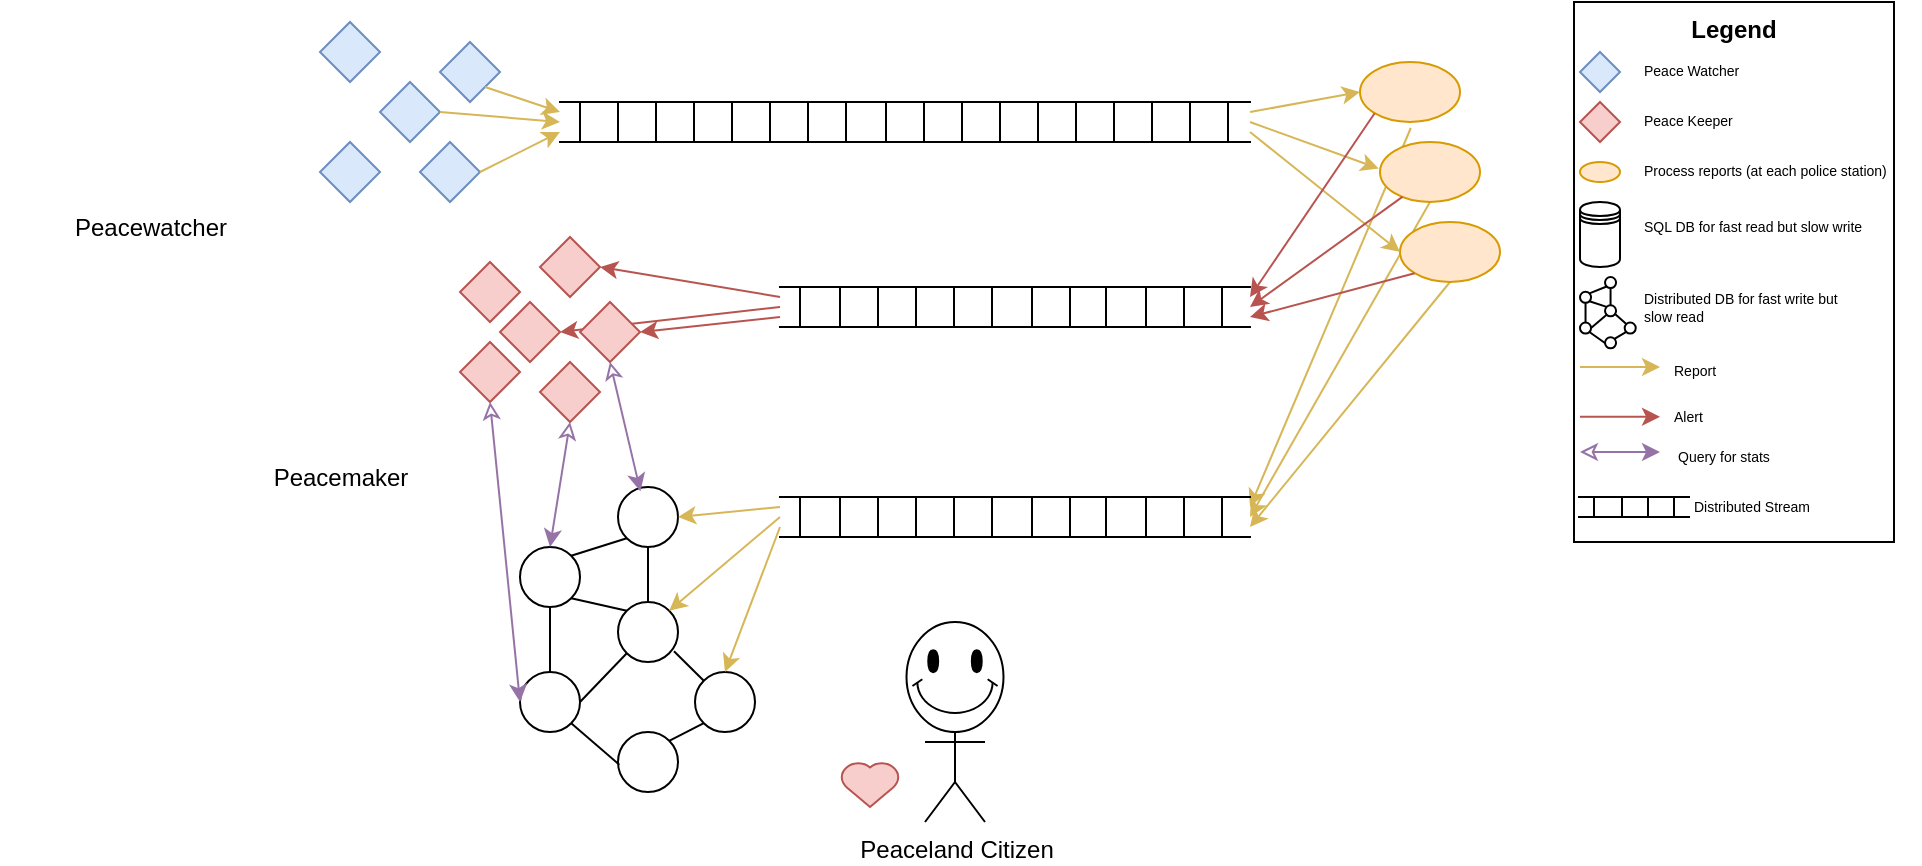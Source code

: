 <mxfile version="17.4.2" type="device"><diagram id="t1UWUGJkMr9muAw0DN0s" name="Page-1"><mxGraphModel dx="1992" dy="568" grid="1" gridSize="10" guides="1" tooltips="1" connect="1" arrows="0" fold="1" page="1" pageScale="1" pageWidth="827" pageHeight="1169" math="0" shadow="0"><root><mxCell id="0"/><mxCell id="1" parent="0"/><mxCell id="mebuW9nSDD9nNq2kuB3m-216" value="" style="endArrow=classic;html=1;rounded=0;exitX=0.5;exitY=1;exitDx=0;exitDy=0;entryX=1;entryY=0.5;entryDx=0;entryDy=0;fillColor=#f8cecc;strokeColor=#b85450;" parent="1" source="mebuW9nSDD9nNq2kuB3m-85" target="mebuW9nSDD9nNq2kuB3m-127" edge="1"><mxGeometry width="50" height="50" relative="1" as="geometry"><mxPoint x="280" y="157.5" as="sourcePoint"/><mxPoint x="230" y="159.5" as="targetPoint"/></mxGeometry></mxCell><mxCell id="mebuW9nSDD9nNq2kuB3m-210" value="" style="endArrow=classic;html=1;rounded=0;exitX=0.5;exitY=1;exitDx=0;exitDy=0;entryX=0.75;entryY=0;entryDx=0;entryDy=0;fillColor=#fff2cc;strokeColor=#d6b656;" parent="1" source="mebuW9nSDD9nNq2kuB3m-81" target="mebuW9nSDD9nNq2kuB3m-150" edge="1"><mxGeometry width="50" height="50" relative="1" as="geometry"><mxPoint x="605" y="110" as="sourcePoint"/><mxPoint x="515" y="267.5" as="targetPoint"/></mxGeometry></mxCell><mxCell id="mebuW9nSDD9nNq2kuB3m-209" value="" style="endArrow=classic;html=1;rounded=0;exitX=0.5;exitY=1;exitDx=0;exitDy=0;entryX=0.5;entryY=0;entryDx=0;entryDy=0;fillColor=#fff2cc;strokeColor=#d6b656;" parent="1" source="mebuW9nSDD9nNq2kuB3m-83" target="mebuW9nSDD9nNq2kuB3m-150" edge="1"><mxGeometry width="50" height="50" relative="1" as="geometry"><mxPoint x="595.4" y="73" as="sourcePoint"/><mxPoint x="515" y="262.5" as="targetPoint"/></mxGeometry></mxCell><mxCell id="mebuW9nSDD9nNq2kuB3m-207" value="" style="endArrow=classic;html=1;rounded=0;exitX=0.508;exitY=1.1;exitDx=0;exitDy=0;entryX=0.25;entryY=0;entryDx=0;entryDy=0;fillColor=#fff2cc;strokeColor=#d6b656;exitPerimeter=0;" parent="1" source="mebuW9nSDD9nNq2kuB3m-84" target="mebuW9nSDD9nNq2kuB3m-150" edge="1"><mxGeometry width="50" height="50" relative="1" as="geometry"><mxPoint x="515" y="75" as="sourcePoint"/><mxPoint x="590" y="135" as="targetPoint"/></mxGeometry></mxCell><mxCell id="mebuW9nSDD9nNq2kuB3m-2" value="Legend" style="rounded=0;whiteSpace=wrap;html=1;verticalAlign=top;fontStyle=1" parent="1" vertex="1"><mxGeometry x="667" width="160" height="270" as="geometry"/></mxCell><mxCell id="mebuW9nSDD9nNq2kuB3m-4" value="" style="rhombus;whiteSpace=wrap;html=1;fillColor=#dae8fc;strokeColor=#6c8ebf;" parent="1" vertex="1"><mxGeometry x="40" y="10" width="30" height="30" as="geometry"/></mxCell><mxCell id="mebuW9nSDD9nNq2kuB3m-5" value="" style="rhombus;whiteSpace=wrap;html=1;fillColor=#dae8fc;strokeColor=#6c8ebf;" parent="1" vertex="1"><mxGeometry x="100" y="20" width="30" height="30" as="geometry"/></mxCell><mxCell id="mebuW9nSDD9nNq2kuB3m-6" value="" style="rhombus;whiteSpace=wrap;html=1;fillColor=#dae8fc;strokeColor=#6c8ebf;" parent="1" vertex="1"><mxGeometry x="70" y="40" width="30" height="30" as="geometry"/></mxCell><mxCell id="mebuW9nSDD9nNq2kuB3m-7" value="" style="rhombus;whiteSpace=wrap;html=1;fillColor=#dae8fc;strokeColor=#6c8ebf;" parent="1" vertex="1"><mxGeometry x="40" y="70" width="30" height="30" as="geometry"/></mxCell><mxCell id="mebuW9nSDD9nNq2kuB3m-8" value="" style="rhombus;whiteSpace=wrap;html=1;fillColor=#dae8fc;strokeColor=#6c8ebf;" parent="1" vertex="1"><mxGeometry x="90" y="70" width="30" height="30" as="geometry"/></mxCell><mxCell id="mebuW9nSDD9nNq2kuB3m-10" value="" style="shape=partialRectangle;whiteSpace=wrap;html=1;top=0;bottom=0;fillColor=none;rotation=90;" parent="1" vertex="1"><mxGeometry x="322.5" y="-112.5" width="20" height="345" as="geometry"/></mxCell><mxCell id="mebuW9nSDD9nNq2kuB3m-50" value="" style="shape=table;html=1;whiteSpace=wrap;startSize=0;container=1;collapsible=0;childLayout=tableLayout;" parent="1" vertex="1"><mxGeometry x="170" y="50" width="324" height="20" as="geometry"/></mxCell><mxCell id="mebuW9nSDD9nNq2kuB3m-51" value="" style="shape=tableRow;horizontal=0;startSize=0;swimlaneHead=0;swimlaneBody=0;top=0;left=0;bottom=0;right=0;collapsible=0;dropTarget=0;fillColor=none;points=[[0,0.5],[1,0.5]];portConstraint=eastwest;" parent="mebuW9nSDD9nNq2kuB3m-50" vertex="1"><mxGeometry width="324" height="20" as="geometry"/></mxCell><mxCell id="mebuW9nSDD9nNq2kuB3m-78" style="shape=partialRectangle;html=1;whiteSpace=wrap;connectable=0;fillColor=none;top=0;left=0;bottom=0;right=0;overflow=hidden;" parent="mebuW9nSDD9nNq2kuB3m-51" vertex="1"><mxGeometry width="19" height="20" as="geometry"><mxRectangle width="19" height="20" as="alternateBounds"/></mxGeometry></mxCell><mxCell id="mebuW9nSDD9nNq2kuB3m-77" style="shape=partialRectangle;html=1;whiteSpace=wrap;connectable=0;fillColor=none;top=0;left=0;bottom=0;right=0;overflow=hidden;" parent="mebuW9nSDD9nNq2kuB3m-51" vertex="1"><mxGeometry x="19" width="19" height="20" as="geometry"><mxRectangle width="19" height="20" as="alternateBounds"/></mxGeometry></mxCell><mxCell id="mebuW9nSDD9nNq2kuB3m-76" style="shape=partialRectangle;html=1;whiteSpace=wrap;connectable=0;fillColor=none;top=0;left=0;bottom=0;right=0;overflow=hidden;" parent="mebuW9nSDD9nNq2kuB3m-51" vertex="1"><mxGeometry x="38" width="19" height="20" as="geometry"><mxRectangle width="19" height="20" as="alternateBounds"/></mxGeometry></mxCell><mxCell id="mebuW9nSDD9nNq2kuB3m-75" style="shape=partialRectangle;html=1;whiteSpace=wrap;connectable=0;fillColor=none;top=0;left=0;bottom=0;right=0;overflow=hidden;" parent="mebuW9nSDD9nNq2kuB3m-51" vertex="1"><mxGeometry x="57" width="19" height="20" as="geometry"><mxRectangle width="19" height="20" as="alternateBounds"/></mxGeometry></mxCell><mxCell id="mebuW9nSDD9nNq2kuB3m-74" style="shape=partialRectangle;html=1;whiteSpace=wrap;connectable=0;fillColor=none;top=0;left=0;bottom=0;right=0;overflow=hidden;" parent="mebuW9nSDD9nNq2kuB3m-51" vertex="1"><mxGeometry x="76" width="19" height="20" as="geometry"><mxRectangle width="19" height="20" as="alternateBounds"/></mxGeometry></mxCell><mxCell id="mebuW9nSDD9nNq2kuB3m-73" style="shape=partialRectangle;html=1;whiteSpace=wrap;connectable=0;fillColor=none;top=0;left=0;bottom=0;right=0;overflow=hidden;" parent="mebuW9nSDD9nNq2kuB3m-51" vertex="1"><mxGeometry x="95" width="19" height="20" as="geometry"><mxRectangle width="19" height="20" as="alternateBounds"/></mxGeometry></mxCell><mxCell id="mebuW9nSDD9nNq2kuB3m-72" style="shape=partialRectangle;html=1;whiteSpace=wrap;connectable=0;fillColor=none;top=0;left=0;bottom=0;right=0;overflow=hidden;" parent="mebuW9nSDD9nNq2kuB3m-51" vertex="1"><mxGeometry x="114" width="19" height="20" as="geometry"><mxRectangle width="19" height="20" as="alternateBounds"/></mxGeometry></mxCell><mxCell id="mebuW9nSDD9nNq2kuB3m-71" style="shape=partialRectangle;html=1;whiteSpace=wrap;connectable=0;fillColor=none;top=0;left=0;bottom=0;right=0;overflow=hidden;" parent="mebuW9nSDD9nNq2kuB3m-51" vertex="1"><mxGeometry x="133" width="20" height="20" as="geometry"><mxRectangle width="20" height="20" as="alternateBounds"/></mxGeometry></mxCell><mxCell id="mebuW9nSDD9nNq2kuB3m-70" style="shape=partialRectangle;html=1;whiteSpace=wrap;connectable=0;fillColor=none;top=0;left=0;bottom=0;right=0;overflow=hidden;" parent="mebuW9nSDD9nNq2kuB3m-51" vertex="1"><mxGeometry x="153" width="19" height="20" as="geometry"><mxRectangle width="19" height="20" as="alternateBounds"/></mxGeometry></mxCell><mxCell id="mebuW9nSDD9nNq2kuB3m-52" value="" style="shape=partialRectangle;html=1;whiteSpace=wrap;connectable=0;fillColor=none;top=0;left=0;bottom=0;right=0;overflow=hidden;" parent="mebuW9nSDD9nNq2kuB3m-51" vertex="1"><mxGeometry x="172" width="19" height="20" as="geometry"><mxRectangle width="19" height="20" as="alternateBounds"/></mxGeometry></mxCell><mxCell id="mebuW9nSDD9nNq2kuB3m-63" style="shape=partialRectangle;html=1;whiteSpace=wrap;connectable=0;fillColor=none;top=0;left=0;bottom=0;right=0;overflow=hidden;" parent="mebuW9nSDD9nNq2kuB3m-51" vertex="1"><mxGeometry x="191" width="19" height="20" as="geometry"><mxRectangle width="19" height="20" as="alternateBounds"/></mxGeometry></mxCell><mxCell id="mebuW9nSDD9nNq2kuB3m-64" style="shape=partialRectangle;html=1;whiteSpace=wrap;connectable=0;fillColor=none;top=0;left=0;bottom=0;right=0;overflow=hidden;" parent="mebuW9nSDD9nNq2kuB3m-51" vertex="1"><mxGeometry x="210" width="19" height="20" as="geometry"><mxRectangle width="19" height="20" as="alternateBounds"/></mxGeometry></mxCell><mxCell id="mebuW9nSDD9nNq2kuB3m-65" style="shape=partialRectangle;html=1;whiteSpace=wrap;connectable=0;fillColor=none;top=0;left=0;bottom=0;right=0;overflow=hidden;" parent="mebuW9nSDD9nNq2kuB3m-51" vertex="1"><mxGeometry x="229" width="19" height="20" as="geometry"><mxRectangle width="19" height="20" as="alternateBounds"/></mxGeometry></mxCell><mxCell id="mebuW9nSDD9nNq2kuB3m-67" style="shape=partialRectangle;html=1;whiteSpace=wrap;connectable=0;fillColor=none;top=0;left=0;bottom=0;right=0;overflow=hidden;" parent="mebuW9nSDD9nNq2kuB3m-51" vertex="1"><mxGeometry x="248" width="19" height="20" as="geometry"><mxRectangle width="19" height="20" as="alternateBounds"/></mxGeometry></mxCell><mxCell id="mebuW9nSDD9nNq2kuB3m-68" style="shape=partialRectangle;html=1;whiteSpace=wrap;connectable=0;fillColor=none;top=0;left=0;bottom=0;right=0;overflow=hidden;" parent="mebuW9nSDD9nNq2kuB3m-51" vertex="1"><mxGeometry x="267" width="19" height="20" as="geometry"><mxRectangle width="19" height="20" as="alternateBounds"/></mxGeometry></mxCell><mxCell id="mebuW9nSDD9nNq2kuB3m-69" style="shape=partialRectangle;html=1;whiteSpace=wrap;connectable=0;fillColor=none;top=0;left=0;bottom=0;right=0;overflow=hidden;" parent="mebuW9nSDD9nNq2kuB3m-51" vertex="1"><mxGeometry x="286" width="19" height="20" as="geometry"><mxRectangle width="19" height="20" as="alternateBounds"/></mxGeometry></mxCell><mxCell id="mebuW9nSDD9nNq2kuB3m-66" style="shape=partialRectangle;html=1;whiteSpace=wrap;connectable=0;fillColor=none;top=0;left=0;bottom=0;right=0;overflow=hidden;" parent="mebuW9nSDD9nNq2kuB3m-51" vertex="1"><mxGeometry x="305" width="19" height="20" as="geometry"><mxRectangle width="19" height="20" as="alternateBounds"/></mxGeometry></mxCell><mxCell id="mebuW9nSDD9nNq2kuB3m-81" value="" style="ellipse;whiteSpace=wrap;html=1;fillColor=#ffe6cc;strokeColor=#d79b00;" parent="1" vertex="1"><mxGeometry x="580" y="110" width="50" height="30" as="geometry"/></mxCell><mxCell id="mebuW9nSDD9nNq2kuB3m-83" value="" style="ellipse;whiteSpace=wrap;html=1;fillColor=#ffe6cc;strokeColor=#d79b00;" parent="1" vertex="1"><mxGeometry x="570" y="70" width="50" height="30" as="geometry"/></mxCell><mxCell id="mebuW9nSDD9nNq2kuB3m-84" value="" style="ellipse;whiteSpace=wrap;html=1;fillColor=#ffe6cc;strokeColor=#d79b00;" parent="1" vertex="1"><mxGeometry x="560" y="30" width="50" height="30" as="geometry"/></mxCell><mxCell id="mebuW9nSDD9nNq2kuB3m-85" value="" style="shape=partialRectangle;whiteSpace=wrap;html=1;top=0;bottom=0;fillColor=none;rotation=90;" parent="1" vertex="1"><mxGeometry x="377.5" y="35" width="20" height="235" as="geometry"/></mxCell><mxCell id="mebuW9nSDD9nNq2kuB3m-86" value="" style="shape=table;html=1;whiteSpace=wrap;startSize=0;container=1;collapsible=0;childLayout=tableLayout;" parent="1" vertex="1"><mxGeometry x="280" y="142.5" width="211" height="20" as="geometry"/></mxCell><mxCell id="mebuW9nSDD9nNq2kuB3m-87" value="" style="shape=tableRow;horizontal=0;startSize=0;swimlaneHead=0;swimlaneBody=0;top=0;left=0;bottom=0;right=0;collapsible=0;dropTarget=0;fillColor=none;points=[[0,0.5],[1,0.5]];portConstraint=eastwest;" parent="mebuW9nSDD9nNq2kuB3m-86" vertex="1"><mxGeometry width="211" height="20" as="geometry"/></mxCell><mxCell id="mebuW9nSDD9nNq2kuB3m-90" style="shape=partialRectangle;html=1;whiteSpace=wrap;connectable=0;fillColor=none;top=0;left=0;bottom=0;right=0;overflow=hidden;" parent="mebuW9nSDD9nNq2kuB3m-87" vertex="1"><mxGeometry width="20" height="20" as="geometry"><mxRectangle width="20" height="20" as="alternateBounds"/></mxGeometry></mxCell><mxCell id="mebuW9nSDD9nNq2kuB3m-91" style="shape=partialRectangle;html=1;whiteSpace=wrap;connectable=0;fillColor=none;top=0;left=0;bottom=0;right=0;overflow=hidden;" parent="mebuW9nSDD9nNq2kuB3m-87" vertex="1"><mxGeometry x="20" width="19" height="20" as="geometry"><mxRectangle width="19" height="20" as="alternateBounds"/></mxGeometry></mxCell><mxCell id="mebuW9nSDD9nNq2kuB3m-92" style="shape=partialRectangle;html=1;whiteSpace=wrap;connectable=0;fillColor=none;top=0;left=0;bottom=0;right=0;overflow=hidden;" parent="mebuW9nSDD9nNq2kuB3m-87" vertex="1"><mxGeometry x="39" width="19" height="20" as="geometry"><mxRectangle width="19" height="20" as="alternateBounds"/></mxGeometry></mxCell><mxCell id="mebuW9nSDD9nNq2kuB3m-93" style="shape=partialRectangle;html=1;whiteSpace=wrap;connectable=0;fillColor=none;top=0;left=0;bottom=0;right=0;overflow=hidden;" parent="mebuW9nSDD9nNq2kuB3m-87" vertex="1"><mxGeometry x="58" width="19" height="20" as="geometry"><mxRectangle width="19" height="20" as="alternateBounds"/></mxGeometry></mxCell><mxCell id="mebuW9nSDD9nNq2kuB3m-94" style="shape=partialRectangle;html=1;whiteSpace=wrap;connectable=0;fillColor=none;top=0;left=0;bottom=0;right=0;overflow=hidden;" parent="mebuW9nSDD9nNq2kuB3m-87" vertex="1"><mxGeometry x="77" width="19" height="20" as="geometry"><mxRectangle width="19" height="20" as="alternateBounds"/></mxGeometry></mxCell><mxCell id="mebuW9nSDD9nNq2kuB3m-95" style="shape=partialRectangle;html=1;whiteSpace=wrap;connectable=0;fillColor=none;top=0;left=0;bottom=0;right=0;overflow=hidden;" parent="mebuW9nSDD9nNq2kuB3m-87" vertex="1"><mxGeometry x="96" width="20" height="20" as="geometry"><mxRectangle width="20" height="20" as="alternateBounds"/></mxGeometry></mxCell><mxCell id="mebuW9nSDD9nNq2kuB3m-96" style="shape=partialRectangle;html=1;whiteSpace=wrap;connectable=0;fillColor=none;top=0;left=0;bottom=0;right=0;overflow=hidden;" parent="mebuW9nSDD9nNq2kuB3m-87" vertex="1"><mxGeometry x="116" width="19" height="20" as="geometry"><mxRectangle width="19" height="20" as="alternateBounds"/></mxGeometry></mxCell><mxCell id="mebuW9nSDD9nNq2kuB3m-97" value="" style="shape=partialRectangle;html=1;whiteSpace=wrap;connectable=0;fillColor=none;top=0;left=0;bottom=0;right=0;overflow=hidden;" parent="mebuW9nSDD9nNq2kuB3m-87" vertex="1"><mxGeometry x="135" width="18" height="20" as="geometry"><mxRectangle width="18" height="20" as="alternateBounds"/></mxGeometry></mxCell><mxCell id="mebuW9nSDD9nNq2kuB3m-98" style="shape=partialRectangle;html=1;whiteSpace=wrap;connectable=0;fillColor=none;top=0;left=0;bottom=0;right=0;overflow=hidden;" parent="mebuW9nSDD9nNq2kuB3m-87" vertex="1"><mxGeometry x="153" width="20" height="20" as="geometry"><mxRectangle width="20" height="20" as="alternateBounds"/></mxGeometry></mxCell><mxCell id="mebuW9nSDD9nNq2kuB3m-99" style="shape=partialRectangle;html=1;whiteSpace=wrap;connectable=0;fillColor=none;top=0;left=0;bottom=0;right=0;overflow=hidden;" parent="mebuW9nSDD9nNq2kuB3m-87" vertex="1"><mxGeometry x="173" width="19" height="20" as="geometry"><mxRectangle width="19" height="20" as="alternateBounds"/></mxGeometry></mxCell><mxCell id="mebuW9nSDD9nNq2kuB3m-100" style="shape=partialRectangle;html=1;whiteSpace=wrap;connectable=0;fillColor=none;top=0;left=0;bottom=0;right=0;overflow=hidden;" parent="mebuW9nSDD9nNq2kuB3m-87" vertex="1"><mxGeometry x="192" width="19" height="20" as="geometry"><mxRectangle width="19" height="20" as="alternateBounds"/></mxGeometry></mxCell><mxCell id="mebuW9nSDD9nNq2kuB3m-125" value="" style="rhombus;whiteSpace=wrap;html=1;fillColor=#f8cecc;strokeColor=#b85450;" parent="1" vertex="1"><mxGeometry x="110" y="130" width="30" height="30" as="geometry"/></mxCell><mxCell id="mebuW9nSDD9nNq2kuB3m-126" value="" style="rhombus;whiteSpace=wrap;html=1;fillColor=#f8cecc;strokeColor=#b85450;" parent="1" vertex="1"><mxGeometry x="150" y="117.5" width="30" height="30" as="geometry"/></mxCell><mxCell id="mebuW9nSDD9nNq2kuB3m-127" value="" style="rhombus;whiteSpace=wrap;html=1;fillColor=#f8cecc;strokeColor=#b85450;" parent="1" vertex="1"><mxGeometry x="130" y="150" width="30" height="30" as="geometry"/></mxCell><mxCell id="mebuW9nSDD9nNq2kuB3m-128" value="" style="rhombus;whiteSpace=wrap;html=1;fillColor=#f8cecc;strokeColor=#b85450;" parent="1" vertex="1"><mxGeometry x="170" y="150" width="30" height="30" as="geometry"/></mxCell><mxCell id="mebuW9nSDD9nNq2kuB3m-129" value="" style="rhombus;whiteSpace=wrap;html=1;fillColor=#f8cecc;strokeColor=#b85450;" parent="1" vertex="1"><mxGeometry x="110" y="170" width="30" height="30" as="geometry"/></mxCell><mxCell id="mebuW9nSDD9nNq2kuB3m-130" value="" style="rhombus;whiteSpace=wrap;html=1;fillColor=#f8cecc;strokeColor=#b85450;" parent="1" vertex="1"><mxGeometry x="150" y="180" width="30" height="30" as="geometry"/></mxCell><mxCell id="mebuW9nSDD9nNq2kuB3m-150" value="" style="shape=partialRectangle;whiteSpace=wrap;html=1;top=0;bottom=0;fillColor=none;rotation=90;" parent="1" vertex="1"><mxGeometry x="377.5" y="140" width="20" height="235" as="geometry"/></mxCell><mxCell id="mebuW9nSDD9nNq2kuB3m-151" value="" style="shape=table;html=1;whiteSpace=wrap;startSize=0;container=1;collapsible=0;childLayout=tableLayout;" parent="1" vertex="1"><mxGeometry x="280" y="247.5" width="211" height="20" as="geometry"/></mxCell><mxCell id="mebuW9nSDD9nNq2kuB3m-152" value="" style="shape=tableRow;horizontal=0;startSize=0;swimlaneHead=0;swimlaneBody=0;top=0;left=0;bottom=0;right=0;collapsible=0;dropTarget=0;fillColor=none;points=[[0,0.5],[1,0.5]];portConstraint=eastwest;" parent="mebuW9nSDD9nNq2kuB3m-151" vertex="1"><mxGeometry width="211" height="20" as="geometry"/></mxCell><mxCell id="mebuW9nSDD9nNq2kuB3m-153" style="shape=partialRectangle;html=1;whiteSpace=wrap;connectable=0;fillColor=none;top=0;left=0;bottom=0;right=0;overflow=hidden;" parent="mebuW9nSDD9nNq2kuB3m-152" vertex="1"><mxGeometry width="20" height="20" as="geometry"><mxRectangle width="20" height="20" as="alternateBounds"/></mxGeometry></mxCell><mxCell id="mebuW9nSDD9nNq2kuB3m-154" style="shape=partialRectangle;html=1;whiteSpace=wrap;connectable=0;fillColor=none;top=0;left=0;bottom=0;right=0;overflow=hidden;" parent="mebuW9nSDD9nNq2kuB3m-152" vertex="1"><mxGeometry x="20" width="19" height="20" as="geometry"><mxRectangle width="19" height="20" as="alternateBounds"/></mxGeometry></mxCell><mxCell id="mebuW9nSDD9nNq2kuB3m-155" style="shape=partialRectangle;html=1;whiteSpace=wrap;connectable=0;fillColor=none;top=0;left=0;bottom=0;right=0;overflow=hidden;" parent="mebuW9nSDD9nNq2kuB3m-152" vertex="1"><mxGeometry x="39" width="19" height="20" as="geometry"><mxRectangle width="19" height="20" as="alternateBounds"/></mxGeometry></mxCell><mxCell id="mebuW9nSDD9nNq2kuB3m-156" style="shape=partialRectangle;html=1;whiteSpace=wrap;connectable=0;fillColor=none;top=0;left=0;bottom=0;right=0;overflow=hidden;" parent="mebuW9nSDD9nNq2kuB3m-152" vertex="1"><mxGeometry x="58" width="19" height="20" as="geometry"><mxRectangle width="19" height="20" as="alternateBounds"/></mxGeometry></mxCell><mxCell id="mebuW9nSDD9nNq2kuB3m-157" style="shape=partialRectangle;html=1;whiteSpace=wrap;connectable=0;fillColor=none;top=0;left=0;bottom=0;right=0;overflow=hidden;" parent="mebuW9nSDD9nNq2kuB3m-152" vertex="1"><mxGeometry x="77" width="19" height="20" as="geometry"><mxRectangle width="19" height="20" as="alternateBounds"/></mxGeometry></mxCell><mxCell id="mebuW9nSDD9nNq2kuB3m-158" style="shape=partialRectangle;html=1;whiteSpace=wrap;connectable=0;fillColor=none;top=0;left=0;bottom=0;right=0;overflow=hidden;" parent="mebuW9nSDD9nNq2kuB3m-152" vertex="1"><mxGeometry x="96" width="20" height="20" as="geometry"><mxRectangle width="20" height="20" as="alternateBounds"/></mxGeometry></mxCell><mxCell id="mebuW9nSDD9nNq2kuB3m-159" style="shape=partialRectangle;html=1;whiteSpace=wrap;connectable=0;fillColor=none;top=0;left=0;bottom=0;right=0;overflow=hidden;" parent="mebuW9nSDD9nNq2kuB3m-152" vertex="1"><mxGeometry x="116" width="19" height="20" as="geometry"><mxRectangle width="19" height="20" as="alternateBounds"/></mxGeometry></mxCell><mxCell id="mebuW9nSDD9nNq2kuB3m-160" value="" style="shape=partialRectangle;html=1;whiteSpace=wrap;connectable=0;fillColor=none;top=0;left=0;bottom=0;right=0;overflow=hidden;" parent="mebuW9nSDD9nNq2kuB3m-152" vertex="1"><mxGeometry x="135" width="18" height="20" as="geometry"><mxRectangle width="18" height="20" as="alternateBounds"/></mxGeometry></mxCell><mxCell id="mebuW9nSDD9nNq2kuB3m-161" style="shape=partialRectangle;html=1;whiteSpace=wrap;connectable=0;fillColor=none;top=0;left=0;bottom=0;right=0;overflow=hidden;" parent="mebuW9nSDD9nNq2kuB3m-152" vertex="1"><mxGeometry x="153" width="20" height="20" as="geometry"><mxRectangle width="20" height="20" as="alternateBounds"/></mxGeometry></mxCell><mxCell id="mebuW9nSDD9nNq2kuB3m-162" style="shape=partialRectangle;html=1;whiteSpace=wrap;connectable=0;fillColor=none;top=0;left=0;bottom=0;right=0;overflow=hidden;" parent="mebuW9nSDD9nNq2kuB3m-152" vertex="1"><mxGeometry x="173" width="19" height="20" as="geometry"><mxRectangle width="19" height="20" as="alternateBounds"/></mxGeometry></mxCell><mxCell id="mebuW9nSDD9nNq2kuB3m-163" style="shape=partialRectangle;html=1;whiteSpace=wrap;connectable=0;fillColor=none;top=0;left=0;bottom=0;right=0;overflow=hidden;" parent="mebuW9nSDD9nNq2kuB3m-152" vertex="1"><mxGeometry x="192" width="19" height="20" as="geometry"><mxRectangle width="19" height="20" as="alternateBounds"/></mxGeometry></mxCell><mxCell id="mebuW9nSDD9nNq2kuB3m-166" value="" style="ellipse;whiteSpace=wrap;html=1;aspect=fixed;" parent="1" vertex="1"><mxGeometry x="189" y="242.5" width="30" height="30" as="geometry"/></mxCell><mxCell id="mebuW9nSDD9nNq2kuB3m-181" value="" style="ellipse;whiteSpace=wrap;html=1;aspect=fixed;" parent="1" vertex="1"><mxGeometry x="189" y="300" width="30" height="30" as="geometry"/></mxCell><mxCell id="mebuW9nSDD9nNq2kuB3m-182" value="" style="ellipse;whiteSpace=wrap;html=1;aspect=fixed;" parent="1" vertex="1"><mxGeometry x="140" y="272.5" width="30" height="30" as="geometry"/></mxCell><mxCell id="mebuW9nSDD9nNq2kuB3m-183" value="" style="ellipse;whiteSpace=wrap;html=1;aspect=fixed;" parent="1" vertex="1"><mxGeometry x="140" y="335" width="30" height="30" as="geometry"/></mxCell><mxCell id="mebuW9nSDD9nNq2kuB3m-184" value="" style="ellipse;whiteSpace=wrap;html=1;aspect=fixed;" parent="1" vertex="1"><mxGeometry x="227.5" y="335" width="30" height="30" as="geometry"/></mxCell><mxCell id="mebuW9nSDD9nNq2kuB3m-185" value="" style="ellipse;whiteSpace=wrap;html=1;aspect=fixed;" parent="1" vertex="1"><mxGeometry x="189" y="365" width="30" height="30" as="geometry"/></mxCell><mxCell id="mebuW9nSDD9nNq2kuB3m-187" value="" style="endArrow=none;html=1;rounded=0;exitX=1;exitY=0;exitDx=0;exitDy=0;entryX=0;entryY=1;entryDx=0;entryDy=0;endFill=0;" parent="1" source="mebuW9nSDD9nNq2kuB3m-182" target="mebuW9nSDD9nNq2kuB3m-166" edge="1"><mxGeometry width="50" height="50" relative="1" as="geometry"><mxPoint x="220" y="330" as="sourcePoint"/><mxPoint x="270" y="280" as="targetPoint"/></mxGeometry></mxCell><mxCell id="mebuW9nSDD9nNq2kuB3m-188" value="" style="endArrow=none;html=1;rounded=0;exitX=0.5;exitY=0;exitDx=0;exitDy=0;entryX=0.5;entryY=1;entryDx=0;entryDy=0;endFill=0;" parent="1" source="mebuW9nSDD9nNq2kuB3m-181" target="mebuW9nSDD9nNq2kuB3m-166" edge="1"><mxGeometry width="50" height="50" relative="1" as="geometry"><mxPoint x="175.607" y="286.893" as="sourcePoint"/><mxPoint x="203.325" y="278.038" as="targetPoint"/></mxGeometry></mxCell><mxCell id="mebuW9nSDD9nNq2kuB3m-189" value="" style="endArrow=none;html=1;rounded=0;exitX=0.5;exitY=0;exitDx=0;exitDy=0;entryX=0.5;entryY=1;entryDx=0;entryDy=0;endFill=0;" parent="1" source="mebuW9nSDD9nNq2kuB3m-183" target="mebuW9nSDD9nNq2kuB3m-182" edge="1"><mxGeometry width="50" height="50" relative="1" as="geometry"><mxPoint x="214.0" y="310.0" as="sourcePoint"/><mxPoint x="214.0" y="282.5" as="targetPoint"/></mxGeometry></mxCell><mxCell id="mebuW9nSDD9nNq2kuB3m-190" value="" style="endArrow=none;html=1;rounded=0;exitX=0;exitY=0;exitDx=0;exitDy=0;entryX=1;entryY=1;entryDx=0;entryDy=0;endFill=0;" parent="1" source="mebuW9nSDD9nNq2kuB3m-181" target="mebuW9nSDD9nNq2kuB3m-182" edge="1"><mxGeometry width="50" height="50" relative="1" as="geometry"><mxPoint x="224.0" y="320.0" as="sourcePoint"/><mxPoint x="224.0" y="292.5" as="targetPoint"/></mxGeometry></mxCell><mxCell id="mebuW9nSDD9nNq2kuB3m-191" value="" style="endArrow=none;html=1;rounded=0;exitX=1;exitY=0.5;exitDx=0;exitDy=0;entryX=0;entryY=1;entryDx=0;entryDy=0;endFill=0;" parent="1" source="mebuW9nSDD9nNq2kuB3m-183" target="mebuW9nSDD9nNq2kuB3m-181" edge="1"><mxGeometry width="50" height="50" relative="1" as="geometry"><mxPoint x="234.0" y="330.0" as="sourcePoint"/><mxPoint x="234.0" y="302.5" as="targetPoint"/></mxGeometry></mxCell><mxCell id="mebuW9nSDD9nNq2kuB3m-192" value="" style="endArrow=none;html=1;rounded=0;exitX=0.022;exitY=0.544;exitDx=0;exitDy=0;entryX=1;entryY=1;entryDx=0;entryDy=0;endFill=0;exitPerimeter=0;" parent="1" source="mebuW9nSDD9nNq2kuB3m-185" target="mebuW9nSDD9nNq2kuB3m-183" edge="1"><mxGeometry width="50" height="50" relative="1" as="geometry"><mxPoint x="180" y="360.0" as="sourcePoint"/><mxPoint x="203.393" y="335.607" as="targetPoint"/></mxGeometry></mxCell><mxCell id="mebuW9nSDD9nNq2kuB3m-193" value="" style="endArrow=none;html=1;rounded=0;exitX=0;exitY=0;exitDx=0;exitDy=0;entryX=0.933;entryY=0.82;entryDx=0;entryDy=0;endFill=0;entryPerimeter=0;" parent="1" source="mebuW9nSDD9nNq2kuB3m-184" target="mebuW9nSDD9nNq2kuB3m-181" edge="1"><mxGeometry width="50" height="50" relative="1" as="geometry"><mxPoint x="190" y="370.0" as="sourcePoint"/><mxPoint x="213.393" y="345.607" as="targetPoint"/></mxGeometry></mxCell><mxCell id="mebuW9nSDD9nNq2kuB3m-194" value="" style="endArrow=none;html=1;rounded=0;exitX=0;exitY=1;exitDx=0;exitDy=0;entryX=1;entryY=0;entryDx=0;entryDy=0;endFill=0;" parent="1" source="mebuW9nSDD9nNq2kuB3m-184" target="mebuW9nSDD9nNq2kuB3m-185" edge="1"><mxGeometry width="50" height="50" relative="1" as="geometry"><mxPoint x="242.403" y="379.793" as="sourcePoint"/><mxPoint x="227.5" y="365" as="targetPoint"/></mxGeometry></mxCell><mxCell id="mebuW9nSDD9nNq2kuB3m-196" value="" style="endArrow=classic;html=1;rounded=0;exitX=1;exitY=1;exitDx=0;exitDy=0;entryX=0.25;entryY=1;entryDx=0;entryDy=0;fillColor=#fff2cc;strokeColor=#d6b656;" parent="1" source="mebuW9nSDD9nNq2kuB3m-5" target="mebuW9nSDD9nNq2kuB3m-10" edge="1"><mxGeometry width="50" height="50" relative="1" as="geometry"><mxPoint x="240" y="120" as="sourcePoint"/><mxPoint x="290" y="70" as="targetPoint"/></mxGeometry></mxCell><mxCell id="mebuW9nSDD9nNq2kuB3m-197" value="" style="endArrow=classic;html=1;rounded=0;exitX=1;exitY=0.5;exitDx=0;exitDy=0;entryX=0.5;entryY=1;entryDx=0;entryDy=0;fillColor=#fff2cc;strokeColor=#d6b656;" parent="1" source="mebuW9nSDD9nNq2kuB3m-6" target="mebuW9nSDD9nNq2kuB3m-10" edge="1"><mxGeometry width="50" height="50" relative="1" as="geometry"><mxPoint x="102.5" y="52.5" as="sourcePoint"/><mxPoint x="170" y="70" as="targetPoint"/></mxGeometry></mxCell><mxCell id="mebuW9nSDD9nNq2kuB3m-201" value="" style="endArrow=classic;html=1;rounded=0;exitX=1;exitY=0.5;exitDx=0;exitDy=0;entryX=0.75;entryY=1;entryDx=0;entryDy=0;fillColor=#fff2cc;strokeColor=#d6b656;" parent="1" target="mebuW9nSDD9nNq2kuB3m-10" edge="1" source="mebuW9nSDD9nNq2kuB3m-8"><mxGeometry width="50" height="50" relative="1" as="geometry"><mxPoint x="82.5" y="77.5" as="sourcePoint"/><mxPoint x="170" y="80" as="targetPoint"/></mxGeometry></mxCell><mxCell id="mebuW9nSDD9nNq2kuB3m-202" value="" style="endArrow=classic;html=1;rounded=0;exitX=0.25;exitY=0;exitDx=0;exitDy=0;entryX=0;entryY=0.5;entryDx=0;entryDy=0;fillColor=#fff2cc;strokeColor=#d6b656;" parent="1" source="mebuW9nSDD9nNq2kuB3m-10" target="mebuW9nSDD9nNq2kuB3m-84" edge="1"><mxGeometry width="50" height="50" relative="1" as="geometry"><mxPoint x="460" y="30" as="sourcePoint"/><mxPoint x="537.5" y="17.5" as="targetPoint"/></mxGeometry></mxCell><mxCell id="mebuW9nSDD9nNq2kuB3m-204" value="" style="endArrow=classic;html=1;rounded=0;exitX=0.5;exitY=0;exitDx=0;exitDy=0;entryX=-0.012;entryY=0.444;entryDx=0;entryDy=0;fillColor=#fff2cc;strokeColor=#d6b656;entryPerimeter=0;" parent="1" source="mebuW9nSDD9nNq2kuB3m-10" target="mebuW9nSDD9nNq2kuB3m-83" edge="1"><mxGeometry width="50" height="50" relative="1" as="geometry"><mxPoint x="515" y="65.0" as="sourcePoint"/><mxPoint x="570.0" y="55" as="targetPoint"/></mxGeometry></mxCell><mxCell id="mebuW9nSDD9nNq2kuB3m-205" value="" style="endArrow=classic;html=1;rounded=0;exitX=0.75;exitY=0;exitDx=0;exitDy=0;entryX=0;entryY=0.5;entryDx=0;entryDy=0;fillColor=#fff2cc;strokeColor=#d6b656;" parent="1" source="mebuW9nSDD9nNq2kuB3m-10" target="mebuW9nSDD9nNq2kuB3m-81" edge="1"><mxGeometry width="50" height="50" relative="1" as="geometry"><mxPoint x="515" y="70.0" as="sourcePoint"/><mxPoint x="579.4" y="93.32" as="targetPoint"/></mxGeometry></mxCell><mxCell id="mebuW9nSDD9nNq2kuB3m-211" value="" style="endArrow=classic;html=1;rounded=0;exitX=0;exitY=1;exitDx=0;exitDy=0;entryX=0.25;entryY=0;entryDx=0;entryDy=0;fillColor=#f8cecc;strokeColor=#b85450;" parent="1" source="mebuW9nSDD9nNq2kuB3m-84" target="mebuW9nSDD9nNq2kuB3m-85" edge="1"><mxGeometry width="50" height="50" relative="1" as="geometry"><mxPoint x="515" y="70" as="sourcePoint"/><mxPoint x="579.4" y="93.32" as="targetPoint"/></mxGeometry></mxCell><mxCell id="mebuW9nSDD9nNq2kuB3m-213" value="" style="endArrow=classic;html=1;rounded=0;exitX=0.227;exitY=0.911;exitDx=0;exitDy=0;entryX=0.5;entryY=0;entryDx=0;entryDy=0;fillColor=#f8cecc;strokeColor=#b85450;exitPerimeter=0;" parent="1" source="mebuW9nSDD9nNq2kuB3m-83" target="mebuW9nSDD9nNq2kuB3m-85" edge="1"><mxGeometry width="50" height="50" relative="1" as="geometry"><mxPoint x="577.322" y="65.607" as="sourcePoint"/><mxPoint x="515" y="157.5" as="targetPoint"/></mxGeometry></mxCell><mxCell id="mebuW9nSDD9nNq2kuB3m-214" value="" style="endArrow=classic;html=1;rounded=0;exitX=0;exitY=1;exitDx=0;exitDy=0;entryX=0.75;entryY=0;entryDx=0;entryDy=0;fillColor=#f8cecc;strokeColor=#b85450;" parent="1" source="mebuW9nSDD9nNq2kuB3m-81" target="mebuW9nSDD9nNq2kuB3m-85" edge="1"><mxGeometry width="50" height="50" relative="1" as="geometry"><mxPoint x="591.35" y="107.33" as="sourcePoint"/><mxPoint x="515" y="162.5" as="targetPoint"/></mxGeometry></mxCell><mxCell id="mebuW9nSDD9nNq2kuB3m-215" value="" style="endArrow=classic;html=1;rounded=0;exitX=0.25;exitY=1;exitDx=0;exitDy=0;entryX=1;entryY=0.5;entryDx=0;entryDy=0;fillColor=#f8cecc;strokeColor=#b85450;" parent="1" source="mebuW9nSDD9nNq2kuB3m-85" target="mebuW9nSDD9nNq2kuB3m-126" edge="1"><mxGeometry width="50" height="50" relative="1" as="geometry"><mxPoint x="322.496" y="187.502" as="sourcePoint"/><mxPoint x="230" y="151.5" as="targetPoint"/></mxGeometry></mxCell><mxCell id="mebuW9nSDD9nNq2kuB3m-217" value="" style="endArrow=classic;html=1;rounded=0;exitX=0.75;exitY=1;exitDx=0;exitDy=0;entryX=1;entryY=0.5;entryDx=0;entryDy=0;fillColor=#f8cecc;strokeColor=#b85450;" parent="1" source="mebuW9nSDD9nNq2kuB3m-85" target="mebuW9nSDD9nNq2kuB3m-128" edge="1"><mxGeometry width="50" height="50" relative="1" as="geometry"><mxPoint x="280" y="162.5" as="sourcePoint"/><mxPoint x="230" y="167.5" as="targetPoint"/></mxGeometry></mxCell><mxCell id="mebuW9nSDD9nNq2kuB3m-222" value="" style="endArrow=classic;html=1;rounded=0;exitX=0.25;exitY=1;exitDx=0;exitDy=0;entryX=1;entryY=0.5;entryDx=0;entryDy=0;fillColor=#fff2cc;strokeColor=#d6b656;" parent="1" source="mebuW9nSDD9nNq2kuB3m-150" target="mebuW9nSDD9nNq2kuB3m-166" edge="1"><mxGeometry width="50" height="50" relative="1" as="geometry"><mxPoint x="280" y="167.5" as="sourcePoint"/><mxPoint x="240" y="177.5" as="targetPoint"/></mxGeometry></mxCell><mxCell id="mebuW9nSDD9nNq2kuB3m-223" value="" style="endArrow=classic;html=1;rounded=0;exitX=0.5;exitY=1;exitDx=0;exitDy=0;entryX=1;entryY=0;entryDx=0;entryDy=0;fillColor=#fff2cc;strokeColor=#d6b656;" parent="1" source="mebuW9nSDD9nNq2kuB3m-150" target="mebuW9nSDD9nNq2kuB3m-181" edge="1"><mxGeometry width="50" height="50" relative="1" as="geometry"><mxPoint x="280" y="262.5" as="sourcePoint"/><mxPoint x="224.607" y="314.393" as="targetPoint"/></mxGeometry></mxCell><mxCell id="mebuW9nSDD9nNq2kuB3m-224" value="" style="endArrow=classic;html=1;rounded=0;exitX=0.75;exitY=1;exitDx=0;exitDy=0;entryX=0.5;entryY=0;entryDx=0;entryDy=0;fillColor=#fff2cc;strokeColor=#d6b656;" parent="1" source="mebuW9nSDD9nNq2kuB3m-150" target="mebuW9nSDD9nNq2kuB3m-184" edge="1"><mxGeometry width="50" height="50" relative="1" as="geometry"><mxPoint x="280" y="267.5" as="sourcePoint"/><mxPoint x="224.607" y="314.393" as="targetPoint"/></mxGeometry></mxCell><mxCell id="mebuW9nSDD9nNq2kuB3m-225" value="" style="endArrow=classic;html=1;rounded=0;exitX=0.5;exitY=1;exitDx=0;exitDy=0;entryX=0.5;entryY=0;entryDx=0;entryDy=0;fillColor=#e1d5e7;strokeColor=#9673a6;startArrow=classic;startFill=0;" parent="1" source="mebuW9nSDD9nNq2kuB3m-130" target="mebuW9nSDD9nNq2kuB3m-182" edge="1"><mxGeometry width="50" height="50" relative="1" as="geometry"><mxPoint x="81.99" y="219.15" as="sourcePoint"/><mxPoint x="62.5" y="280" as="targetPoint"/></mxGeometry></mxCell><mxCell id="mebuW9nSDD9nNq2kuB3m-226" value="" style="endArrow=classic;html=1;rounded=0;exitX=0.5;exitY=1;exitDx=0;exitDy=0;entryX=0.373;entryY=0.071;entryDx=0;entryDy=0;fillColor=#e1d5e7;strokeColor=#9673a6;startArrow=classic;startFill=0;entryPerimeter=0;" parent="1" source="mebuW9nSDD9nNq2kuB3m-128" target="mebuW9nSDD9nNq2kuB3m-166" edge="1"><mxGeometry width="50" height="50" relative="1" as="geometry"><mxPoint x="75" y="240" as="sourcePoint"/><mxPoint x="78.25" y="284.25" as="targetPoint"/></mxGeometry></mxCell><mxCell id="mebuW9nSDD9nNq2kuB3m-228" value="" style="endArrow=classic;html=1;rounded=0;exitX=0.5;exitY=1;exitDx=0;exitDy=0;entryX=0;entryY=0.5;entryDx=0;entryDy=0;fillColor=#e1d5e7;strokeColor=#9673a6;startArrow=classic;startFill=0;" parent="1" source="mebuW9nSDD9nNq2kuB3m-129" target="mebuW9nSDD9nNq2kuB3m-183" edge="1"><mxGeometry width="50" height="50" relative="1" as="geometry"><mxPoint x="95" y="210" as="sourcePoint"/><mxPoint x="46.75" y="284.25" as="targetPoint"/></mxGeometry></mxCell><mxCell id="mebuW9nSDD9nNq2kuB3m-230" value="" style="rhombus;whiteSpace=wrap;html=1;fillColor=#dae8fc;strokeColor=#6c8ebf;" parent="1" vertex="1"><mxGeometry x="670" y="25" width="20" height="20" as="geometry"/></mxCell><mxCell id="mebuW9nSDD9nNq2kuB3m-231" value="Peace Watcher" style="text;html=1;align=left;verticalAlign=middle;resizable=0;points=[];autosize=1;strokeColor=none;fillColor=none;fontSize=7;" parent="1" vertex="1"><mxGeometry x="700" y="30" width="60" height="10" as="geometry"/></mxCell><mxCell id="mebuW9nSDD9nNq2kuB3m-232" value="" style="rhombus;whiteSpace=wrap;html=1;fillColor=#f8cecc;strokeColor=#b85450;" parent="1" vertex="1"><mxGeometry x="670" y="50" width="20" height="20" as="geometry"/></mxCell><mxCell id="mebuW9nSDD9nNq2kuB3m-233" value="Peace Keeper" style="text;html=1;align=left;verticalAlign=middle;resizable=0;points=[];autosize=1;strokeColor=none;fillColor=none;fontSize=7;" parent="1" vertex="1"><mxGeometry x="700" y="55" width="60" height="10" as="geometry"/></mxCell><mxCell id="mebuW9nSDD9nNq2kuB3m-234" value="" style="ellipse;whiteSpace=wrap;html=1;fillColor=#ffe6cc;strokeColor=#d79b00;" parent="1" vertex="1"><mxGeometry x="670" y="80" width="20" height="10" as="geometry"/></mxCell><mxCell id="mebuW9nSDD9nNq2kuB3m-235" value="Process reports (at each police station)" style="text;html=1;align=left;verticalAlign=middle;resizable=0;points=[];autosize=1;strokeColor=none;fillColor=none;fontSize=7;" parent="1" vertex="1"><mxGeometry x="700" y="80" width="140" height="10" as="geometry"/></mxCell><mxCell id="mebuW9nSDD9nNq2kuB3m-236" value="" style="shape=datastore;whiteSpace=wrap;html=1;" parent="1" vertex="1"><mxGeometry x="670" y="100" width="20" height="32.5" as="geometry"/></mxCell><mxCell id="mebuW9nSDD9nNq2kuB3m-237" value="SQL DB for fast read but slow write" style="text;html=1;align=left;verticalAlign=middle;resizable=0;points=[];autosize=1;strokeColor=none;fillColor=none;fontSize=7;" parent="1" vertex="1"><mxGeometry x="700" y="107.5" width="120" height="10" as="geometry"/></mxCell><mxCell id="mebuW9nSDD9nNq2kuB3m-267" value="" style="group" parent="1" vertex="1" connectable="0"><mxGeometry x="670" y="137.5" width="30" height="37.5" as="geometry"/></mxCell><mxCell id="mebuW9nSDD9nNq2kuB3m-253" value="" style="ellipse;whiteSpace=wrap;html=1;aspect=fixed;" parent="mebuW9nSDD9nNq2kuB3m-267" vertex="1"><mxGeometry x="12.511" width="5.533" height="5.533" as="geometry"/></mxCell><mxCell id="mebuW9nSDD9nNq2kuB3m-254" value="" style="ellipse;whiteSpace=wrap;html=1;aspect=fixed;" parent="mebuW9nSDD9nNq2kuB3m-267" vertex="1"><mxGeometry x="12.511" y="14.139" width="5.533" height="5.533" as="geometry"/></mxCell><mxCell id="mebuW9nSDD9nNq2kuB3m-255" value="" style="ellipse;whiteSpace=wrap;html=1;aspect=fixed;" parent="mebuW9nSDD9nNq2kuB3m-267" vertex="1"><mxGeometry y="7.377" width="5.533" height="5.533" as="geometry"/></mxCell><mxCell id="mebuW9nSDD9nNq2kuB3m-256" value="" style="ellipse;whiteSpace=wrap;html=1;aspect=fixed;" parent="mebuW9nSDD9nNq2kuB3m-267" vertex="1"><mxGeometry y="22.746" width="5.533" height="5.533" as="geometry"/></mxCell><mxCell id="mebuW9nSDD9nNq2kuB3m-257" value="" style="ellipse;whiteSpace=wrap;html=1;aspect=fixed;" parent="mebuW9nSDD9nNq2kuB3m-267" vertex="1"><mxGeometry x="22.34" y="22.746" width="5.533" height="5.533" as="geometry"/></mxCell><mxCell id="mebuW9nSDD9nNq2kuB3m-258" value="" style="ellipse;whiteSpace=wrap;html=1;aspect=fixed;" parent="mebuW9nSDD9nNq2kuB3m-267" vertex="1"><mxGeometry x="12.511" y="30.123" width="5.533" height="5.533" as="geometry"/></mxCell><mxCell id="mebuW9nSDD9nNq2kuB3m-259" value="" style="endArrow=none;html=1;rounded=0;exitX=1;exitY=0;exitDx=0;exitDy=0;entryX=0;entryY=1;entryDx=0;entryDy=0;endFill=0;" parent="mebuW9nSDD9nNq2kuB3m-267" source="mebuW9nSDD9nNq2kuB3m-255" target="mebuW9nSDD9nNq2kuB3m-253" edge="1"><mxGeometry width="50" height="50" relative="1" as="geometry"><mxPoint x="20.426" y="21.516" as="sourcePoint"/><mxPoint x="33.191" y="9.221" as="targetPoint"/></mxGeometry></mxCell><mxCell id="mebuW9nSDD9nNq2kuB3m-260" value="" style="endArrow=none;html=1;rounded=0;exitX=0.5;exitY=0;exitDx=0;exitDy=0;entryX=0.5;entryY=1;entryDx=0;entryDy=0;endFill=0;" parent="mebuW9nSDD9nNq2kuB3m-267" source="mebuW9nSDD9nNq2kuB3m-254" target="mebuW9nSDD9nNq2kuB3m-253" edge="1"><mxGeometry width="50" height="50" relative="1" as="geometry"><mxPoint x="9.091" y="10.916" as="sourcePoint"/><mxPoint x="16.168" y="8.739" as="targetPoint"/></mxGeometry></mxCell><mxCell id="mebuW9nSDD9nNq2kuB3m-261" value="" style="endArrow=none;html=1;rounded=0;exitX=0.5;exitY=0;exitDx=0;exitDy=0;entryX=0.5;entryY=1;entryDx=0;entryDy=0;endFill=0;" parent="mebuW9nSDD9nNq2kuB3m-267" source="mebuW9nSDD9nNq2kuB3m-256" target="mebuW9nSDD9nNq2kuB3m-255" edge="1"><mxGeometry width="50" height="50" relative="1" as="geometry"><mxPoint x="18.894" y="16.598" as="sourcePoint"/><mxPoint x="18.894" y="9.836" as="targetPoint"/></mxGeometry></mxCell><mxCell id="mebuW9nSDD9nNq2kuB3m-262" value="" style="endArrow=none;html=1;rounded=0;exitX=0;exitY=0;exitDx=0;exitDy=0;entryX=1;entryY=1;entryDx=0;entryDy=0;endFill=0;" parent="mebuW9nSDD9nNq2kuB3m-267" source="mebuW9nSDD9nNq2kuB3m-254" target="mebuW9nSDD9nNq2kuB3m-255" edge="1"><mxGeometry width="50" height="50" relative="1" as="geometry"><mxPoint x="21.447" y="19.057" as="sourcePoint"/><mxPoint x="21.447" y="12.295" as="targetPoint"/></mxGeometry></mxCell><mxCell id="mebuW9nSDD9nNq2kuB3m-263" value="" style="endArrow=none;html=1;rounded=0;exitX=1;exitY=0.5;exitDx=0;exitDy=0;entryX=0;entryY=1;entryDx=0;entryDy=0;endFill=0;" parent="mebuW9nSDD9nNq2kuB3m-267" source="mebuW9nSDD9nNq2kuB3m-256" target="mebuW9nSDD9nNq2kuB3m-254" edge="1"><mxGeometry width="50" height="50" relative="1" as="geometry"><mxPoint x="24.0" y="21.516" as="sourcePoint"/><mxPoint x="24.0" y="14.754" as="targetPoint"/></mxGeometry></mxCell><mxCell id="mebuW9nSDD9nNq2kuB3m-264" value="" style="endArrow=none;html=1;rounded=0;exitX=0.022;exitY=0.544;exitDx=0;exitDy=0;entryX=1;entryY=1;entryDx=0;entryDy=0;endFill=0;exitPerimeter=0;" parent="mebuW9nSDD9nNq2kuB3m-267" source="mebuW9nSDD9nNq2kuB3m-258" target="mebuW9nSDD9nNq2kuB3m-256" edge="1"><mxGeometry width="50" height="50" relative="1" as="geometry"><mxPoint x="10.213" y="28.893" as="sourcePoint"/><mxPoint x="16.186" y="22.895" as="targetPoint"/></mxGeometry></mxCell><mxCell id="mebuW9nSDD9nNq2kuB3m-265" value="" style="endArrow=none;html=1;rounded=0;exitX=0;exitY=0;exitDx=0;exitDy=0;entryX=0.933;entryY=0.82;entryDx=0;entryDy=0;endFill=0;entryPerimeter=0;" parent="mebuW9nSDD9nNq2kuB3m-267" source="mebuW9nSDD9nNq2kuB3m-257" target="mebuW9nSDD9nNq2kuB3m-254" edge="1"><mxGeometry width="50" height="50" relative="1" as="geometry"><mxPoint x="12.766" y="31.352" as="sourcePoint"/><mxPoint x="18.739" y="25.354" as="targetPoint"/></mxGeometry></mxCell><mxCell id="mebuW9nSDD9nNq2kuB3m-266" value="" style="endArrow=none;html=1;rounded=0;exitX=0;exitY=1;exitDx=0;exitDy=0;entryX=1;entryY=0;entryDx=0;entryDy=0;endFill=0;" parent="mebuW9nSDD9nNq2kuB3m-267" source="mebuW9nSDD9nNq2kuB3m-257" target="mebuW9nSDD9nNq2kuB3m-258" edge="1"><mxGeometry width="50" height="50" relative="1" as="geometry"><mxPoint x="26.146" y="33.761" as="sourcePoint"/><mxPoint x="22.34" y="30.123" as="targetPoint"/></mxGeometry></mxCell><mxCell id="mebuW9nSDD9nNq2kuB3m-268" value="Distributed DB for fast write but &lt;br&gt;slow read" style="text;html=1;align=left;verticalAlign=middle;resizable=0;points=[];autosize=1;strokeColor=none;fillColor=none;fontSize=7;" parent="1" vertex="1"><mxGeometry x="700" y="142.5" width="110" height="20" as="geometry"/></mxCell><mxCell id="mebuW9nSDD9nNq2kuB3m-281" value="" style="endArrow=classic;html=1;rounded=0;fillColor=#fff2cc;strokeColor=#d6b656;" parent="1" edge="1"><mxGeometry width="50" height="50" relative="1" as="geometry"><mxPoint x="670" y="182.5" as="sourcePoint"/><mxPoint x="710" y="182.5" as="targetPoint"/></mxGeometry></mxCell><mxCell id="mebuW9nSDD9nNq2kuB3m-282" value="" style="endArrow=classic;html=1;rounded=0;fillColor=#f8cecc;strokeColor=#b85450;" parent="1" edge="1"><mxGeometry width="50" height="50" relative="1" as="geometry"><mxPoint x="670" y="207.4" as="sourcePoint"/><mxPoint x="710" y="207.4" as="targetPoint"/></mxGeometry></mxCell><mxCell id="mebuW9nSDD9nNq2kuB3m-284" value="" style="endArrow=classic;html=1;rounded=0;fillColor=#e1d5e7;strokeColor=#9673a6;startArrow=classic;startFill=0;" parent="1" edge="1"><mxGeometry width="50" height="50" relative="1" as="geometry"><mxPoint x="670" y="225.0" as="sourcePoint"/><mxPoint x="710" y="225.0" as="targetPoint"/></mxGeometry></mxCell><mxCell id="mebuW9nSDD9nNq2kuB3m-285" value="Report" style="text;html=1;align=left;verticalAlign=middle;resizable=0;points=[];autosize=1;strokeColor=none;fillColor=none;fontSize=7;" parent="1" vertex="1"><mxGeometry x="715" y="180" width="40" height="10" as="geometry"/></mxCell><mxCell id="mebuW9nSDD9nNq2kuB3m-286" value="Alert" style="text;html=1;align=left;verticalAlign=middle;resizable=0;points=[];autosize=1;strokeColor=none;fillColor=none;fontSize=7;" parent="1" vertex="1"><mxGeometry x="715" y="202.5" width="30" height="10" as="geometry"/></mxCell><mxCell id="8Gjz0vK3Vd0nqJfET8rZ-1" value="" style="shape=table;html=1;whiteSpace=wrap;startSize=0;container=1;collapsible=0;childLayout=tableLayout;" vertex="1" parent="1"><mxGeometry x="677" y="247.5" width="40" height="10" as="geometry"/></mxCell><mxCell id="8Gjz0vK3Vd0nqJfET8rZ-2" value="" style="shape=tableRow;horizontal=0;startSize=0;swimlaneHead=0;swimlaneBody=0;top=0;left=0;bottom=0;right=0;collapsible=0;dropTarget=0;fillColor=none;points=[[0,0.5],[1,0.5]];portConstraint=eastwest;" vertex="1" parent="8Gjz0vK3Vd0nqJfET8rZ-1"><mxGeometry width="40" height="10" as="geometry"/></mxCell><mxCell id="8Gjz0vK3Vd0nqJfET8rZ-3" style="shape=partialRectangle;html=1;whiteSpace=wrap;connectable=0;fillColor=none;top=0;left=0;bottom=0;right=0;overflow=hidden;" vertex="1" parent="8Gjz0vK3Vd0nqJfET8rZ-2"><mxGeometry width="14" height="10" as="geometry"><mxRectangle width="14" height="10" as="alternateBounds"/></mxGeometry></mxCell><mxCell id="8Gjz0vK3Vd0nqJfET8rZ-4" style="shape=partialRectangle;html=1;whiteSpace=wrap;connectable=0;fillColor=none;top=0;left=0;bottom=0;right=0;overflow=hidden;" vertex="1" parent="8Gjz0vK3Vd0nqJfET8rZ-2"><mxGeometry x="14" width="13" height="10" as="geometry"><mxRectangle width="13" height="10" as="alternateBounds"/></mxGeometry></mxCell><mxCell id="8Gjz0vK3Vd0nqJfET8rZ-5" style="shape=partialRectangle;html=1;whiteSpace=wrap;connectable=0;fillColor=none;top=0;left=0;bottom=0;right=0;overflow=hidden;" vertex="1" parent="8Gjz0vK3Vd0nqJfET8rZ-2"><mxGeometry x="27" width="13" height="10" as="geometry"><mxRectangle width="13" height="10" as="alternateBounds"/></mxGeometry></mxCell><mxCell id="8Gjz0vK3Vd0nqJfET8rZ-14" value="" style="shape=partialRectangle;whiteSpace=wrap;html=1;top=0;bottom=0;fillColor=none;rotation=90;" vertex="1" parent="1"><mxGeometry x="692" y="225" width="10" height="55" as="geometry"/></mxCell><mxCell id="8Gjz0vK3Vd0nqJfET8rZ-15" value="Query for stats" style="text;html=1;align=left;verticalAlign=middle;resizable=0;points=[];autosize=1;strokeColor=none;fillColor=none;fontSize=7;" vertex="1" parent="1"><mxGeometry x="717" y="222.5" width="60" height="10" as="geometry"/></mxCell><mxCell id="8Gjz0vK3Vd0nqJfET8rZ-16" value="Distributed Stream" style="text;html=1;align=left;verticalAlign=middle;resizable=0;points=[];autosize=1;strokeColor=none;fillColor=none;fontSize=7;" vertex="1" parent="1"><mxGeometry x="725" y="247.5" width="70" height="10" as="geometry"/></mxCell><mxCell id="8Gjz0vK3Vd0nqJfET8rZ-17" value="Peaceland Citizen" style="shape=umlActor;verticalLabelPosition=bottom;verticalAlign=top;html=1;outlineConnect=0;" vertex="1" parent="1"><mxGeometry x="342.5" y="350" width="30" height="60" as="geometry"/></mxCell><mxCell id="8Gjz0vK3Vd0nqJfET8rZ-18" value="" style="verticalLabelPosition=bottom;verticalAlign=top;html=1;shape=mxgraph.basic.smiley" vertex="1" parent="1"><mxGeometry x="333.25" y="310" width="48.5" height="55" as="geometry"/></mxCell><mxCell id="8Gjz0vK3Vd0nqJfET8rZ-19" value="" style="verticalLabelPosition=bottom;verticalAlign=top;html=1;shape=mxgraph.basic.heart;fillColor=#f8cecc;strokeColor=#b85450;" vertex="1" parent="1"><mxGeometry x="300" y="380" width="30" height="22.5" as="geometry"/></mxCell><mxCell id="8Gjz0vK3Vd0nqJfET8rZ-22" value="" style="shape=image;verticalLabelPosition=bottom;labelBackgroundColor=default;verticalAlign=top;aspect=fixed;imageAspect=0;image=https://cdn.discordapp.com/attachments/951113357480587324/962830036447154206/drone_peaceland.png;" vertex="1" parent="1"><mxGeometry x="-120" y="6.5" width="152.32" height="93.5" as="geometry"/></mxCell><mxCell id="8Gjz0vK3Vd0nqJfET8rZ-23" value="" style="shape=image;verticalLabelPosition=bottom;labelBackgroundColor=default;verticalAlign=top;aspect=fixed;imageAspect=0;image=https://cdn.discordapp.com/attachments/951113357480587324/962836136076668958/unknown.png;" vertex="1" parent="1"><mxGeometry x="7.5" y="125" width="95" height="95" as="geometry"/></mxCell><mxCell id="8Gjz0vK3Vd0nqJfET8rZ-24" value="Peacemaker" style="text;html=1;align=center;verticalAlign=middle;resizable=0;points=[];autosize=1;strokeColor=none;fillColor=none;" vertex="1" parent="1"><mxGeometry x="10" y="227.5" width="80" height="20" as="geometry"/></mxCell><mxCell id="8Gjz0vK3Vd0nqJfET8rZ-25" value="Peacewatcher" style="text;html=1;align=center;verticalAlign=middle;resizable=0;points=[];autosize=1;strokeColor=none;fillColor=none;" vertex="1" parent="1"><mxGeometry x="-90" y="102.5" width="90" height="20" as="geometry"/></mxCell><mxCell id="8Gjz0vK3Vd0nqJfET8rZ-26" style="edgeStyle=orthogonalEdgeStyle;rounded=0;orthogonalLoop=1;jettySize=auto;html=1;exitX=0.5;exitY=1;exitDx=0;exitDy=0;" edge="1" parent="1" source="mebuW9nSDD9nNq2kuB3m-2" target="mebuW9nSDD9nNq2kuB3m-2"><mxGeometry relative="1" as="geometry"/></mxCell></root></mxGraphModel></diagram></mxfile>